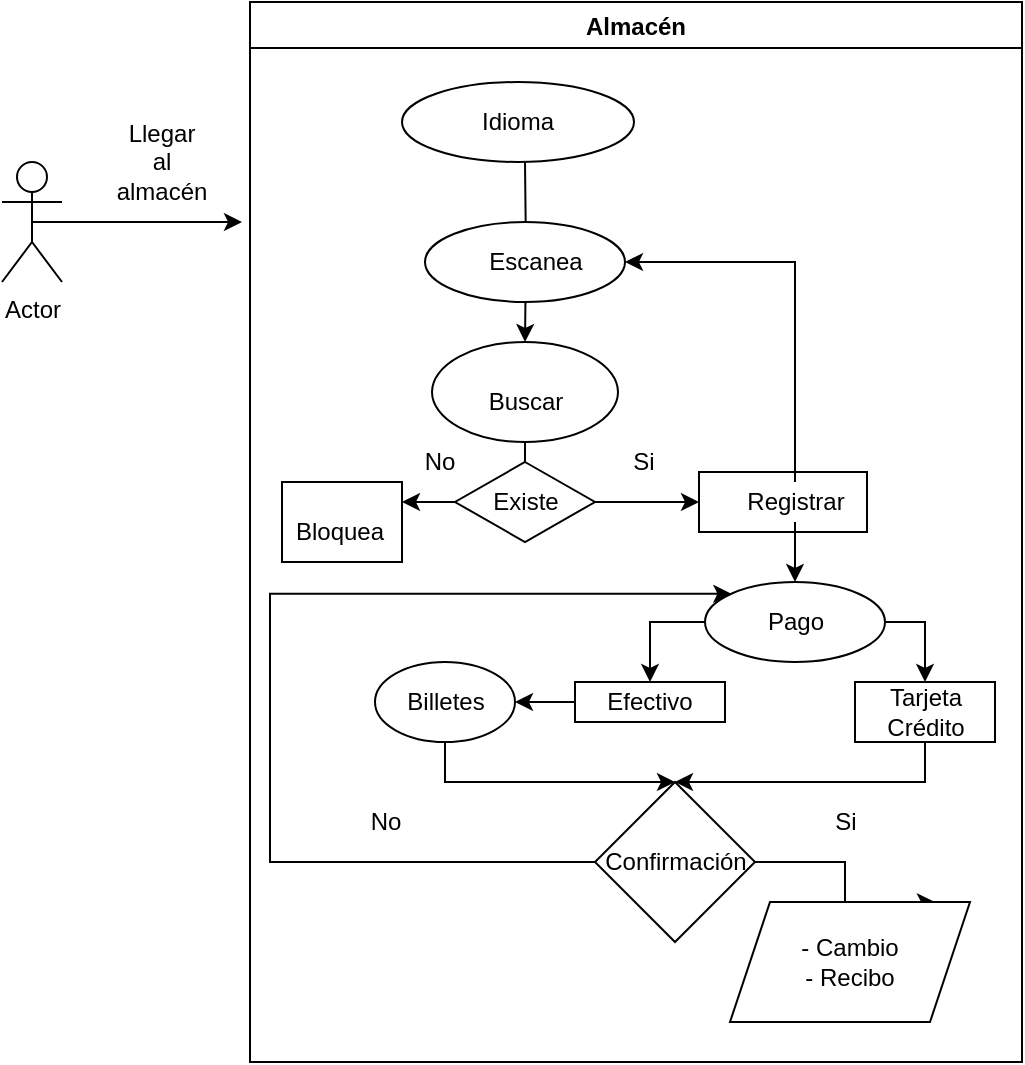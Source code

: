 <mxfile version="14.8.4" type="github">
  <diagram id="WlcAnD_Suf2Jh-qgs0q-" name="Page-1">
    <mxGraphModel dx="652" dy="390" grid="1" gridSize="10" guides="1" tooltips="1" connect="1" arrows="1" fold="1" page="1" pageScale="1" pageWidth="827" pageHeight="1169" math="0" shadow="0">
      <root>
        <mxCell id="0" />
        <mxCell id="1" parent="0" />
        <mxCell id="hx0ZOnVBugZYrfQW6F_9-4" style="edgeStyle=orthogonalEdgeStyle;rounded=0;orthogonalLoop=1;jettySize=auto;html=1;exitX=0.5;exitY=0.5;exitDx=0;exitDy=0;exitPerimeter=0;" edge="1" parent="1" source="hx0ZOnVBugZYrfQW6F_9-1">
          <mxGeometry relative="1" as="geometry">
            <mxPoint x="190" y="190" as="targetPoint" />
          </mxGeometry>
        </mxCell>
        <mxCell id="hx0ZOnVBugZYrfQW6F_9-1" value="Actor" style="shape=umlActor;verticalLabelPosition=bottom;verticalAlign=top;html=1;outlineConnect=0;" vertex="1" parent="1">
          <mxGeometry x="70" y="160" width="30" height="60" as="geometry" />
        </mxCell>
        <mxCell id="hx0ZOnVBugZYrfQW6F_9-2" value="Almacén" style="swimlane;" vertex="1" parent="1">
          <mxGeometry x="194" y="80" width="386" height="530" as="geometry" />
        </mxCell>
        <mxCell id="hx0ZOnVBugZYrfQW6F_9-33" style="edgeStyle=orthogonalEdgeStyle;rounded=0;orthogonalLoop=1;jettySize=auto;html=1;exitX=0.5;exitY=1;exitDx=0;exitDy=0;entryX=0.5;entryY=0;entryDx=0;entryDy=0;" edge="1" parent="hx0ZOnVBugZYrfQW6F_9-2" target="hx0ZOnVBugZYrfQW6F_9-9">
          <mxGeometry relative="1" as="geometry">
            <mxPoint x="137.5" y="80" as="sourcePoint" />
          </mxGeometry>
        </mxCell>
        <mxCell id="hx0ZOnVBugZYrfQW6F_9-5" value="Idioma" style="ellipse;whiteSpace=wrap;html=1;" vertex="1" parent="hx0ZOnVBugZYrfQW6F_9-2">
          <mxGeometry x="76" y="40" width="116" height="40" as="geometry" />
        </mxCell>
        <mxCell id="hx0ZOnVBugZYrfQW6F_9-7" value="" style="ellipse;whiteSpace=wrap;html=1;" vertex="1" parent="hx0ZOnVBugZYrfQW6F_9-2">
          <mxGeometry x="87.5" y="110" width="100" height="40" as="geometry" />
        </mxCell>
        <mxCell id="hx0ZOnVBugZYrfQW6F_9-8" value="Escanea" style="text;html=1;strokeColor=none;fillColor=none;align=center;verticalAlign=middle;whiteSpace=wrap;rounded=0;" vertex="1" parent="hx0ZOnVBugZYrfQW6F_9-2">
          <mxGeometry x="122.5" y="120" width="40" height="20" as="geometry" />
        </mxCell>
        <mxCell id="hx0ZOnVBugZYrfQW6F_9-9" value="" style="ellipse;whiteSpace=wrap;html=1;" vertex="1" parent="hx0ZOnVBugZYrfQW6F_9-2">
          <mxGeometry x="91" y="170" width="93" height="50" as="geometry" />
        </mxCell>
        <mxCell id="hx0ZOnVBugZYrfQW6F_9-10" value="Buscar" style="text;html=1;strokeColor=none;fillColor=none;align=center;verticalAlign=middle;whiteSpace=wrap;rounded=0;" vertex="1" parent="hx0ZOnVBugZYrfQW6F_9-2">
          <mxGeometry x="117.5" y="190" width="40" height="20" as="geometry" />
        </mxCell>
        <mxCell id="hx0ZOnVBugZYrfQW6F_9-19" style="edgeStyle=orthogonalEdgeStyle;rounded=0;orthogonalLoop=1;jettySize=auto;html=1;entryX=0;entryY=0.5;entryDx=0;entryDy=0;" edge="1" parent="hx0ZOnVBugZYrfQW6F_9-2" source="hx0ZOnVBugZYrfQW6F_9-11" target="hx0ZOnVBugZYrfQW6F_9-14">
          <mxGeometry relative="1" as="geometry" />
        </mxCell>
        <mxCell id="hx0ZOnVBugZYrfQW6F_9-11" value="" style="rhombus;whiteSpace=wrap;html=1;" vertex="1" parent="hx0ZOnVBugZYrfQW6F_9-2">
          <mxGeometry x="102.5" y="230" width="70" height="40" as="geometry" />
        </mxCell>
        <mxCell id="hx0ZOnVBugZYrfQW6F_9-12" value="Existe" style="text;html=1;strokeColor=none;fillColor=none;align=center;verticalAlign=middle;whiteSpace=wrap;rounded=0;" vertex="1" parent="hx0ZOnVBugZYrfQW6F_9-2">
          <mxGeometry x="117.5" y="240" width="40" height="20" as="geometry" />
        </mxCell>
        <mxCell id="hx0ZOnVBugZYrfQW6F_9-14" value="" style="rounded=0;whiteSpace=wrap;html=1;" vertex="1" parent="hx0ZOnVBugZYrfQW6F_9-2">
          <mxGeometry x="224.5" y="235" width="84" height="30" as="geometry" />
        </mxCell>
        <mxCell id="hx0ZOnVBugZYrfQW6F_9-39" style="edgeStyle=orthogonalEdgeStyle;rounded=0;orthogonalLoop=1;jettySize=auto;html=1;entryX=0.5;entryY=0;entryDx=0;entryDy=0;" edge="1" parent="hx0ZOnVBugZYrfQW6F_9-2" source="hx0ZOnVBugZYrfQW6F_9-15" target="hx0ZOnVBugZYrfQW6F_9-35">
          <mxGeometry relative="1" as="geometry" />
        </mxCell>
        <mxCell id="hx0ZOnVBugZYrfQW6F_9-15" value="Registrar" style="text;html=1;strokeColor=none;fillColor=none;align=center;verticalAlign=middle;whiteSpace=wrap;rounded=0;" vertex="1" parent="hx0ZOnVBugZYrfQW6F_9-2">
          <mxGeometry x="252.5" y="240" width="40" height="20" as="geometry" />
        </mxCell>
        <mxCell id="hx0ZOnVBugZYrfQW6F_9-16" value="Si" style="text;html=1;strokeColor=none;fillColor=none;align=center;verticalAlign=middle;whiteSpace=wrap;rounded=0;" vertex="1" parent="hx0ZOnVBugZYrfQW6F_9-2">
          <mxGeometry x="176.5" y="220" width="40" height="20" as="geometry" />
        </mxCell>
        <mxCell id="hx0ZOnVBugZYrfQW6F_9-28" value="No" style="text;html=1;strokeColor=none;fillColor=none;align=center;verticalAlign=middle;whiteSpace=wrap;rounded=0;" vertex="1" parent="hx0ZOnVBugZYrfQW6F_9-2">
          <mxGeometry x="75" y="220" width="40" height="20" as="geometry" />
        </mxCell>
        <mxCell id="hx0ZOnVBugZYrfQW6F_9-34" style="edgeStyle=orthogonalEdgeStyle;rounded=0;orthogonalLoop=1;jettySize=auto;html=1;entryX=1;entryY=0.5;entryDx=0;entryDy=0;" edge="1" parent="hx0ZOnVBugZYrfQW6F_9-2" source="hx0ZOnVBugZYrfQW6F_9-15" target="hx0ZOnVBugZYrfQW6F_9-7">
          <mxGeometry relative="1" as="geometry">
            <mxPoint x="272.5" y="70" as="targetPoint" />
            <Array as="points">
              <mxPoint x="272.5" y="130" />
            </Array>
          </mxGeometry>
        </mxCell>
        <mxCell id="hx0ZOnVBugZYrfQW6F_9-51" style="edgeStyle=orthogonalEdgeStyle;rounded=0;orthogonalLoop=1;jettySize=auto;html=1;entryX=0.5;entryY=0;entryDx=0;entryDy=0;" edge="1" parent="hx0ZOnVBugZYrfQW6F_9-2" source="hx0ZOnVBugZYrfQW6F_9-35" target="hx0ZOnVBugZYrfQW6F_9-44">
          <mxGeometry relative="1" as="geometry" />
        </mxCell>
        <mxCell id="hx0ZOnVBugZYrfQW6F_9-56" style="edgeStyle=orthogonalEdgeStyle;rounded=0;orthogonalLoop=1;jettySize=auto;html=1;exitX=1;exitY=0.5;exitDx=0;exitDy=0;entryX=0.5;entryY=0;entryDx=0;entryDy=0;" edge="1" parent="hx0ZOnVBugZYrfQW6F_9-2" source="hx0ZOnVBugZYrfQW6F_9-35" target="hx0ZOnVBugZYrfQW6F_9-43">
          <mxGeometry relative="1" as="geometry" />
        </mxCell>
        <mxCell id="hx0ZOnVBugZYrfQW6F_9-35" value="" style="ellipse;whiteSpace=wrap;html=1;" vertex="1" parent="hx0ZOnVBugZYrfQW6F_9-2">
          <mxGeometry x="227.5" y="290" width="90" height="40" as="geometry" />
        </mxCell>
        <mxCell id="hx0ZOnVBugZYrfQW6F_9-36" value="Pago" style="text;html=1;strokeColor=none;fillColor=none;align=center;verticalAlign=middle;whiteSpace=wrap;rounded=0;" vertex="1" parent="hx0ZOnVBugZYrfQW6F_9-2">
          <mxGeometry x="252.5" y="300" width="40" height="20" as="geometry" />
        </mxCell>
        <mxCell id="hx0ZOnVBugZYrfQW6F_9-49" style="edgeStyle=orthogonalEdgeStyle;rounded=0;orthogonalLoop=1;jettySize=auto;html=1;exitX=0;exitY=0.5;exitDx=0;exitDy=0;entryX=1;entryY=0.5;entryDx=0;entryDy=0;" edge="1" parent="hx0ZOnVBugZYrfQW6F_9-2" source="hx0ZOnVBugZYrfQW6F_9-42" target="hx0ZOnVBugZYrfQW6F_9-46">
          <mxGeometry relative="1" as="geometry" />
        </mxCell>
        <mxCell id="hx0ZOnVBugZYrfQW6F_9-42" value="" style="rounded=0;whiteSpace=wrap;html=1;" vertex="1" parent="hx0ZOnVBugZYrfQW6F_9-2">
          <mxGeometry x="162.5" y="340" width="75" height="20" as="geometry" />
        </mxCell>
        <mxCell id="hx0ZOnVBugZYrfQW6F_9-43" value="" style="rounded=0;whiteSpace=wrap;html=1;" vertex="1" parent="hx0ZOnVBugZYrfQW6F_9-2">
          <mxGeometry x="302.5" y="340" width="70" height="30" as="geometry" />
        </mxCell>
        <mxCell id="hx0ZOnVBugZYrfQW6F_9-44" value="Efectivo" style="text;html=1;strokeColor=none;fillColor=none;align=center;verticalAlign=middle;whiteSpace=wrap;rounded=0;" vertex="1" parent="hx0ZOnVBugZYrfQW6F_9-2">
          <mxGeometry x="180" y="340" width="40" height="20" as="geometry" />
        </mxCell>
        <mxCell id="hx0ZOnVBugZYrfQW6F_9-59" style="edgeStyle=orthogonalEdgeStyle;rounded=0;orthogonalLoop=1;jettySize=auto;html=1;exitX=0.5;exitY=1;exitDx=0;exitDy=0;" edge="1" parent="hx0ZOnVBugZYrfQW6F_9-2" source="hx0ZOnVBugZYrfQW6F_9-43">
          <mxGeometry relative="1" as="geometry">
            <mxPoint x="212.5" y="390" as="targetPoint" />
            <Array as="points">
              <mxPoint x="337.5" y="390" />
            </Array>
          </mxGeometry>
        </mxCell>
        <mxCell id="hx0ZOnVBugZYrfQW6F_9-45" value="Tarjeta Crédito" style="text;html=1;strokeColor=none;fillColor=none;align=center;verticalAlign=middle;whiteSpace=wrap;rounded=0;" vertex="1" parent="hx0ZOnVBugZYrfQW6F_9-2">
          <mxGeometry x="297.5" y="345" width="80" height="20" as="geometry" />
        </mxCell>
        <mxCell id="hx0ZOnVBugZYrfQW6F_9-58" style="edgeStyle=orthogonalEdgeStyle;rounded=0;orthogonalLoop=1;jettySize=auto;html=1;exitX=0.5;exitY=1;exitDx=0;exitDy=0;" edge="1" parent="hx0ZOnVBugZYrfQW6F_9-2" source="hx0ZOnVBugZYrfQW6F_9-46" target="hx0ZOnVBugZYrfQW6F_9-60">
          <mxGeometry relative="1" as="geometry">
            <mxPoint x="152.5" y="405" as="targetPoint" />
            <Array as="points">
              <mxPoint x="97.5" y="390" />
            </Array>
          </mxGeometry>
        </mxCell>
        <mxCell id="hx0ZOnVBugZYrfQW6F_9-46" value="Billetes" style="ellipse;whiteSpace=wrap;html=1;" vertex="1" parent="hx0ZOnVBugZYrfQW6F_9-2">
          <mxGeometry x="62.5" y="330" width="70" height="40" as="geometry" />
        </mxCell>
        <mxCell id="hx0ZOnVBugZYrfQW6F_9-41" value="" style="endArrow=none;html=1;entryX=0.5;entryY=1;entryDx=0;entryDy=0;exitX=0.5;exitY=0;exitDx=0;exitDy=0;" edge="1" parent="hx0ZOnVBugZYrfQW6F_9-2" source="hx0ZOnVBugZYrfQW6F_9-11" target="hx0ZOnVBugZYrfQW6F_9-9">
          <mxGeometry width="50" height="50" relative="1" as="geometry">
            <mxPoint x="147.5" y="230" as="sourcePoint" />
            <mxPoint x="152.5" y="230" as="targetPoint" />
          </mxGeometry>
        </mxCell>
        <mxCell id="hx0ZOnVBugZYrfQW6F_9-64" style="edgeStyle=orthogonalEdgeStyle;rounded=0;orthogonalLoop=1;jettySize=auto;html=1;exitX=1;exitY=0.5;exitDx=0;exitDy=0;entryX=0.5;entryY=0;entryDx=0;entryDy=0;" edge="1" parent="hx0ZOnVBugZYrfQW6F_9-2" source="hx0ZOnVBugZYrfQW6F_9-60">
          <mxGeometry relative="1" as="geometry">
            <mxPoint x="342.5" y="450" as="targetPoint" />
          </mxGeometry>
        </mxCell>
        <mxCell id="hx0ZOnVBugZYrfQW6F_9-66" style="edgeStyle=orthogonalEdgeStyle;rounded=0;orthogonalLoop=1;jettySize=auto;html=1;exitX=0;exitY=0.5;exitDx=0;exitDy=0;entryX=0;entryY=0;entryDx=0;entryDy=0;" edge="1" parent="hx0ZOnVBugZYrfQW6F_9-2" source="hx0ZOnVBugZYrfQW6F_9-60" target="hx0ZOnVBugZYrfQW6F_9-35">
          <mxGeometry relative="1" as="geometry">
            <Array as="points">
              <mxPoint x="10" y="430" />
              <mxPoint x="10" y="296" />
            </Array>
          </mxGeometry>
        </mxCell>
        <mxCell id="hx0ZOnVBugZYrfQW6F_9-60" value="Confirmación" style="rhombus;whiteSpace=wrap;html=1;" vertex="1" parent="hx0ZOnVBugZYrfQW6F_9-2">
          <mxGeometry x="172.5" y="390" width="80" height="80" as="geometry" />
        </mxCell>
        <mxCell id="hx0ZOnVBugZYrfQW6F_9-61" value="- Cambio&lt;br&gt;- Recibo" style="shape=parallelogram;perimeter=parallelogramPerimeter;whiteSpace=wrap;html=1;fixedSize=1;" vertex="1" parent="hx0ZOnVBugZYrfQW6F_9-2">
          <mxGeometry x="240" y="450" width="120" height="60" as="geometry" />
        </mxCell>
        <mxCell id="hx0ZOnVBugZYrfQW6F_9-65" value="Si" style="text;html=1;strokeColor=none;fillColor=none;align=center;verticalAlign=middle;whiteSpace=wrap;rounded=0;" vertex="1" parent="hx0ZOnVBugZYrfQW6F_9-2">
          <mxGeometry x="277.5" y="400" width="40" height="20" as="geometry" />
        </mxCell>
        <mxCell id="hx0ZOnVBugZYrfQW6F_9-29" value="" style="rounded=0;whiteSpace=wrap;html=1;" vertex="1" parent="hx0ZOnVBugZYrfQW6F_9-2">
          <mxGeometry x="16" y="240" width="60" height="40" as="geometry" />
        </mxCell>
        <mxCell id="hx0ZOnVBugZYrfQW6F_9-31" style="edgeStyle=orthogonalEdgeStyle;rounded=0;orthogonalLoop=1;jettySize=auto;html=1;entryX=1;entryY=0.25;entryDx=0;entryDy=0;" edge="1" parent="hx0ZOnVBugZYrfQW6F_9-2" source="hx0ZOnVBugZYrfQW6F_9-11" target="hx0ZOnVBugZYrfQW6F_9-29">
          <mxGeometry relative="1" as="geometry">
            <mxPoint x="102.5" y="235" as="targetPoint" />
          </mxGeometry>
        </mxCell>
        <mxCell id="hx0ZOnVBugZYrfQW6F_9-70" value="No" style="text;html=1;strokeColor=none;fillColor=none;align=center;verticalAlign=middle;whiteSpace=wrap;rounded=0;" vertex="1" parent="hx0ZOnVBugZYrfQW6F_9-2">
          <mxGeometry x="47.5" y="400" width="40" height="20" as="geometry" />
        </mxCell>
        <mxCell id="hx0ZOnVBugZYrfQW6F_9-6" value="Llegar al almacén" style="text;html=1;strokeColor=none;fillColor=none;align=center;verticalAlign=middle;whiteSpace=wrap;rounded=0;" vertex="1" parent="1">
          <mxGeometry x="130" y="150" width="40" height="20" as="geometry" />
        </mxCell>
        <mxCell id="hx0ZOnVBugZYrfQW6F_9-30" value="Bloquea" style="text;html=1;strokeColor=none;fillColor=none;align=center;verticalAlign=middle;whiteSpace=wrap;rounded=0;" vertex="1" parent="1">
          <mxGeometry x="218.5" y="335" width="40" height="20" as="geometry" />
        </mxCell>
      </root>
    </mxGraphModel>
  </diagram>
</mxfile>
